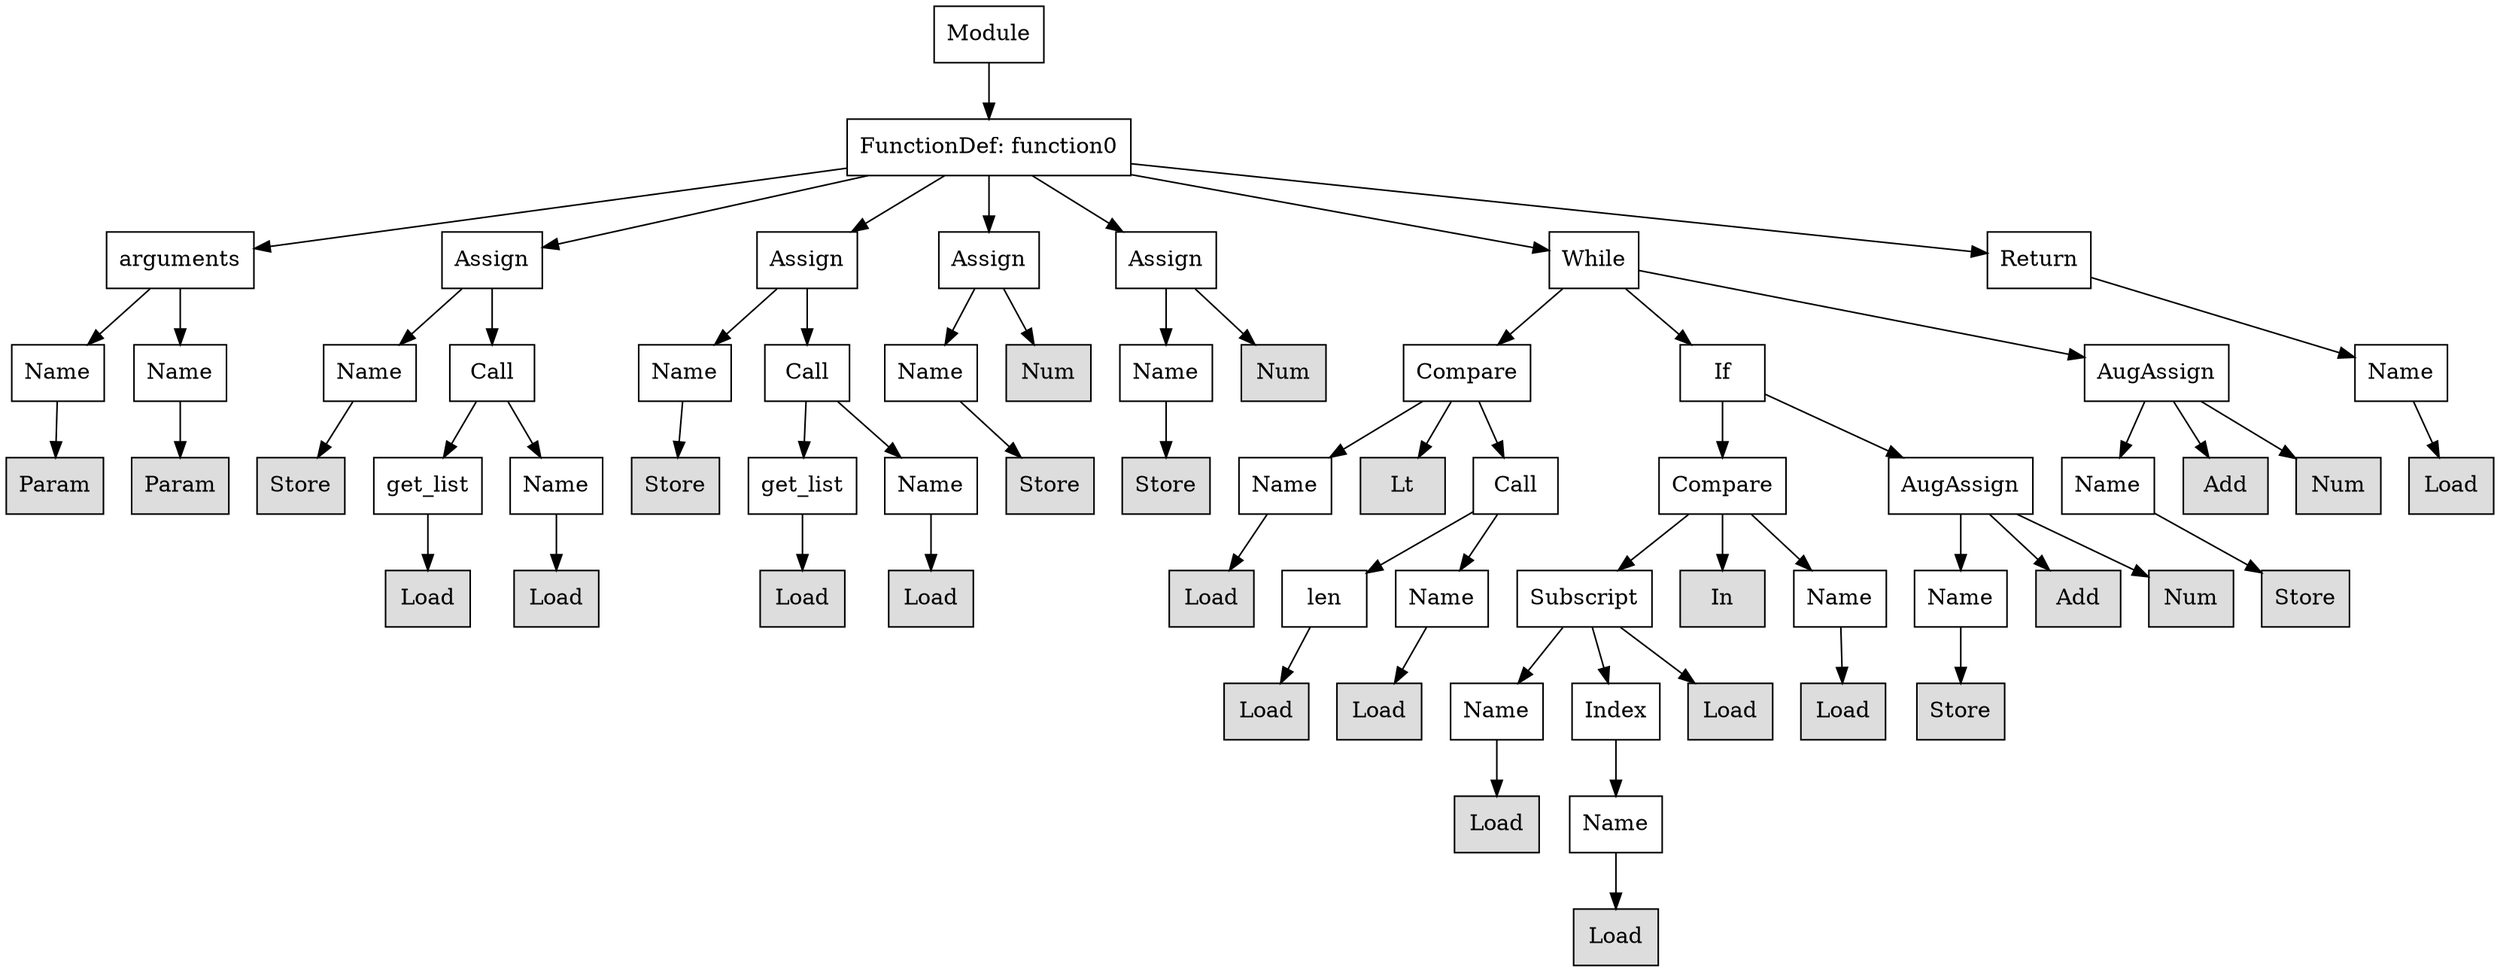 digraph G {
n0 [shape=rect, label="Module"];
n1 [shape=rect, label="FunctionDef: function0"];
n2 [shape=rect, label="arguments"];
n3 [shape=rect, label="Assign"];
n4 [shape=rect, label="Assign"];
n5 [shape=rect, label="Assign"];
n6 [shape=rect, label="Assign"];
n7 [shape=rect, label="While"];
n8 [shape=rect, label="Return"];
n9 [shape=rect, label="Name"];
n10 [shape=rect, label="Name"];
n11 [shape=rect, label="Name"];
n12 [shape=rect, label="Call"];
n13 [shape=rect, label="Name"];
n14 [shape=rect, label="Call"];
n15 [shape=rect, label="Name"];
n16 [shape=rect, label="Num" style="filled" fillcolor="#dddddd"];
n17 [shape=rect, label="Name"];
n18 [shape=rect, label="Num" style="filled" fillcolor="#dddddd"];
n19 [shape=rect, label="Compare"];
n20 [shape=rect, label="If"];
n21 [shape=rect, label="AugAssign"];
n22 [shape=rect, label="Name"];
n23 [shape=rect, label="Param" style="filled" fillcolor="#dddddd"];
n24 [shape=rect, label="Param" style="filled" fillcolor="#dddddd"];
n25 [shape=rect, label="Store" style="filled" fillcolor="#dddddd"];
n26 [shape=rect, label="get_list"];
n27 [shape=rect, label="Name"];
n28 [shape=rect, label="Store" style="filled" fillcolor="#dddddd"];
n29 [shape=rect, label="get_list"];
n30 [shape=rect, label="Name"];
n31 [shape=rect, label="Store" style="filled" fillcolor="#dddddd"];
n32 [shape=rect, label="Store" style="filled" fillcolor="#dddddd"];
n33 [shape=rect, label="Name"];
n34 [shape=rect, label="Lt" style="filled" fillcolor="#dddddd"];
n35 [shape=rect, label="Call"];
n36 [shape=rect, label="Compare"];
n37 [shape=rect, label="AugAssign"];
n38 [shape=rect, label="Name"];
n39 [shape=rect, label="Add" style="filled" fillcolor="#dddddd"];
n40 [shape=rect, label="Num" style="filled" fillcolor="#dddddd"];
n41 [shape=rect, label="Load" style="filled" fillcolor="#dddddd"];
n42 [shape=rect, label="Load" style="filled" fillcolor="#dddddd"];
n43 [shape=rect, label="Load" style="filled" fillcolor="#dddddd"];
n44 [shape=rect, label="Load" style="filled" fillcolor="#dddddd"];
n45 [shape=rect, label="Load" style="filled" fillcolor="#dddddd"];
n46 [shape=rect, label="Load" style="filled" fillcolor="#dddddd"];
n47 [shape=rect, label="len"];
n48 [shape=rect, label="Name"];
n49 [shape=rect, label="Subscript"];
n50 [shape=rect, label="In" style="filled" fillcolor="#dddddd"];
n51 [shape=rect, label="Name"];
n52 [shape=rect, label="Name"];
n53 [shape=rect, label="Add" style="filled" fillcolor="#dddddd"];
n54 [shape=rect, label="Num" style="filled" fillcolor="#dddddd"];
n55 [shape=rect, label="Store" style="filled" fillcolor="#dddddd"];
n56 [shape=rect, label="Load" style="filled" fillcolor="#dddddd"];
n57 [shape=rect, label="Load" style="filled" fillcolor="#dddddd"];
n58 [shape=rect, label="Name"];
n59 [shape=rect, label="Index"];
n60 [shape=rect, label="Load" style="filled" fillcolor="#dddddd"];
n61 [shape=rect, label="Load" style="filled" fillcolor="#dddddd"];
n62 [shape=rect, label="Store" style="filled" fillcolor="#dddddd"];
n63 [shape=rect, label="Load" style="filled" fillcolor="#dddddd"];
n64 [shape=rect, label="Name"];
n65 [shape=rect, label="Load" style="filled" fillcolor="#dddddd"];
n0 -> n1;
n1 -> n2;
n1 -> n3;
n1 -> n4;
n1 -> n5;
n1 -> n6;
n1 -> n7;
n1 -> n8;
n2 -> n9;
n2 -> n10;
n3 -> n11;
n3 -> n12;
n4 -> n13;
n4 -> n14;
n5 -> n15;
n5 -> n16;
n6 -> n17;
n6 -> n18;
n7 -> n19;
n7 -> n20;
n7 -> n21;
n8 -> n22;
n9 -> n23;
n10 -> n24;
n11 -> n25;
n12 -> n26;
n12 -> n27;
n13 -> n28;
n14 -> n29;
n14 -> n30;
n15 -> n31;
n17 -> n32;
n19 -> n33;
n19 -> n34;
n19 -> n35;
n20 -> n36;
n20 -> n37;
n21 -> n38;
n21 -> n39;
n21 -> n40;
n22 -> n41;
n26 -> n42;
n27 -> n43;
n29 -> n44;
n30 -> n45;
n33 -> n46;
n35 -> n47;
n35 -> n48;
n36 -> n49;
n36 -> n50;
n36 -> n51;
n37 -> n52;
n37 -> n53;
n37 -> n54;
n38 -> n55;
n47 -> n56;
n48 -> n57;
n49 -> n58;
n49 -> n59;
n49 -> n60;
n51 -> n61;
n52 -> n62;
n58 -> n63;
n59 -> n64;
n64 -> n65;
}

